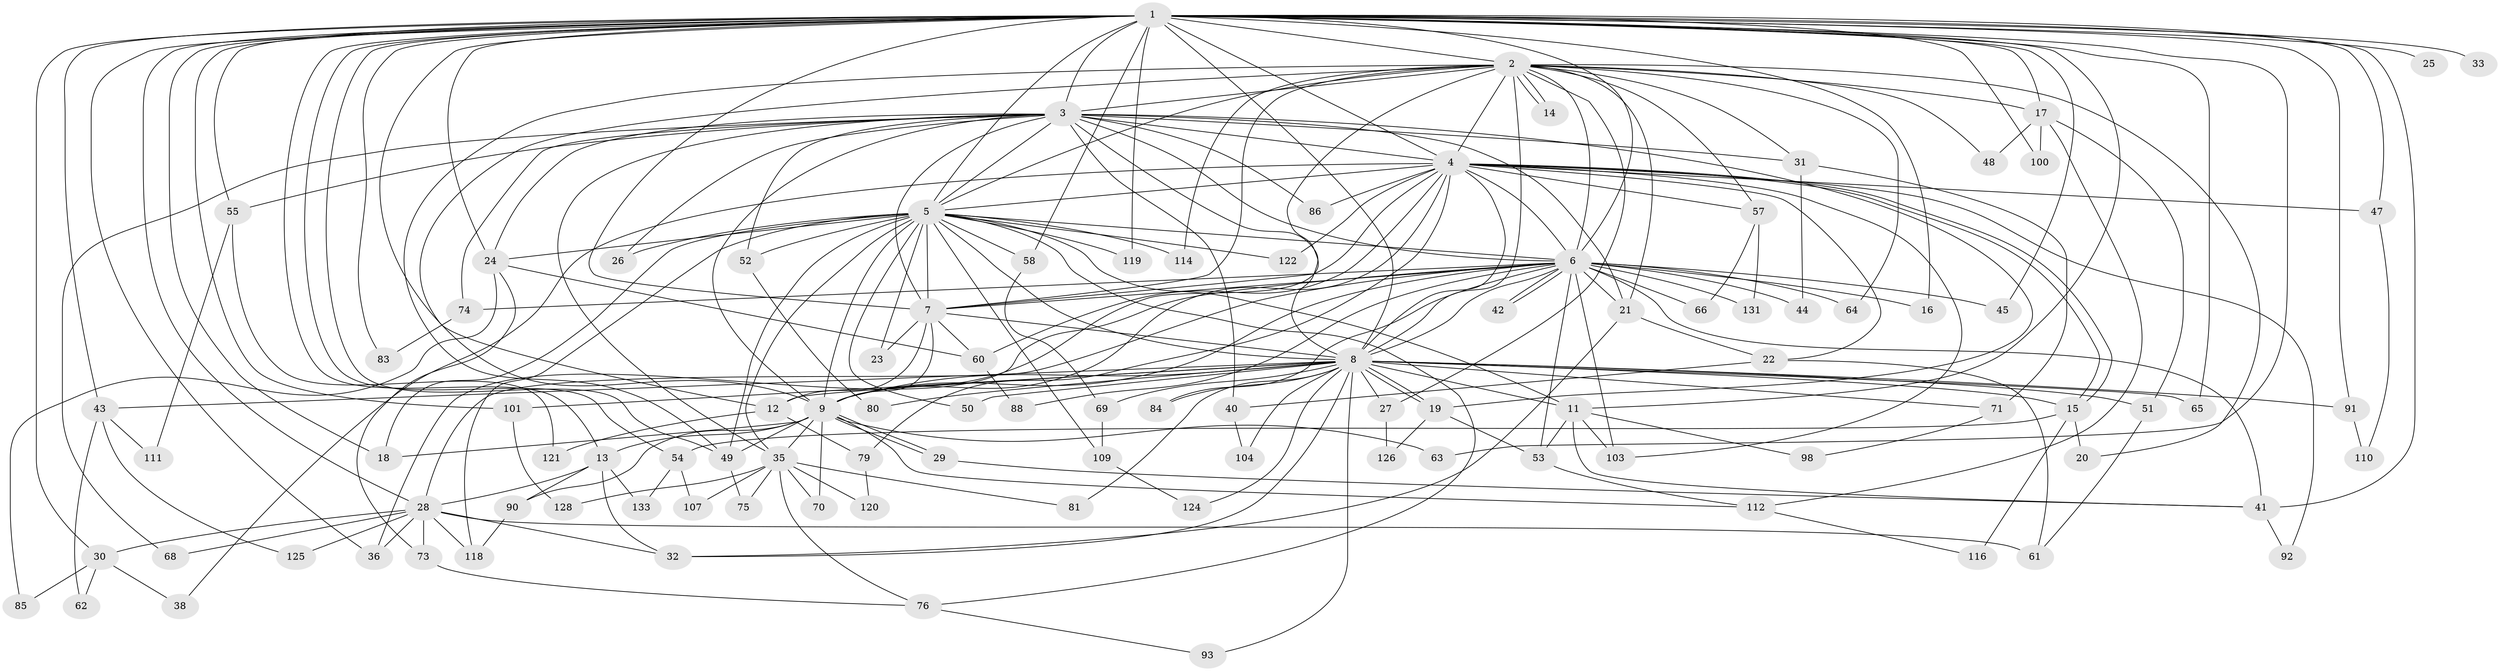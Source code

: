 // Generated by graph-tools (version 1.1) at 2025/23/03/03/25 07:23:48]
// undirected, 102 vertices, 243 edges
graph export_dot {
graph [start="1"]
  node [color=gray90,style=filled];
  1 [super="+10"];
  2 [super="+106"];
  3 [super="+108"];
  4 [super="+87"];
  5 [super="+95"];
  6 [super="+96"];
  7 [super="+46"];
  8 [super="+37"];
  9 [super="+129"];
  11 [super="+94"];
  12 [super="+99"];
  13;
  14;
  15 [super="+67"];
  16;
  17 [super="+113"];
  18 [super="+105"];
  19 [super="+34"];
  20;
  21 [super="+115"];
  22;
  23;
  24 [super="+77"];
  25;
  26;
  27;
  28 [super="+39"];
  29 [super="+89"];
  30;
  31;
  32 [super="+56"];
  33;
  35 [super="+82"];
  36 [super="+130"];
  38;
  40;
  41 [super="+59"];
  42;
  43;
  44;
  45;
  47;
  48;
  49 [super="+72"];
  50;
  51;
  52;
  53 [super="+117"];
  54;
  55;
  57;
  58;
  60;
  61 [super="+78"];
  62;
  63;
  64;
  65;
  66;
  68;
  69;
  70;
  71;
  73;
  74;
  75;
  76 [super="+97"];
  79;
  80;
  81;
  83;
  84;
  85;
  86;
  88;
  90;
  91;
  92;
  93;
  98;
  100;
  101 [super="+102"];
  103 [super="+127"];
  104;
  107;
  109;
  110;
  111;
  112 [super="+132"];
  114;
  116;
  118 [super="+123"];
  119;
  120;
  121;
  122;
  124;
  125;
  126;
  128;
  131;
  133;
  1 -- 2 [weight=2];
  1 -- 3 [weight=2];
  1 -- 4 [weight=2];
  1 -- 5 [weight=2];
  1 -- 6 [weight=3];
  1 -- 7 [weight=2];
  1 -- 8 [weight=2];
  1 -- 9 [weight=2];
  1 -- 11;
  1 -- 25 [weight=2];
  1 -- 30;
  1 -- 33 [weight=2];
  1 -- 41;
  1 -- 54;
  1 -- 58;
  1 -- 63;
  1 -- 101;
  1 -- 119;
  1 -- 65;
  1 -- 13;
  1 -- 16;
  1 -- 17;
  1 -- 83;
  1 -- 24;
  1 -- 91;
  1 -- 100;
  1 -- 43;
  1 -- 45;
  1 -- 47;
  1 -- 49;
  1 -- 55;
  1 -- 36;
  1 -- 18;
  1 -- 28;
  2 -- 3;
  2 -- 4;
  2 -- 5;
  2 -- 6;
  2 -- 7 [weight=2];
  2 -- 8 [weight=2];
  2 -- 9;
  2 -- 14;
  2 -- 14;
  2 -- 17;
  2 -- 20;
  2 -- 21;
  2 -- 27;
  2 -- 31;
  2 -- 48;
  2 -- 57;
  2 -- 64;
  2 -- 114;
  2 -- 12;
  2 -- 49;
  3 -- 4 [weight=2];
  3 -- 5;
  3 -- 6;
  3 -- 7;
  3 -- 8;
  3 -- 9;
  3 -- 26;
  3 -- 31;
  3 -- 40;
  3 -- 52;
  3 -- 55;
  3 -- 68;
  3 -- 74;
  3 -- 86;
  3 -- 35;
  3 -- 24;
  3 -- 21;
  3 -- 19;
  4 -- 5;
  4 -- 6;
  4 -- 7;
  4 -- 8;
  4 -- 9;
  4 -- 15;
  4 -- 15;
  4 -- 22;
  4 -- 38;
  4 -- 47;
  4 -- 57;
  4 -- 79;
  4 -- 86;
  4 -- 92;
  4 -- 122;
  4 -- 60;
  4 -- 103;
  5 -- 6;
  5 -- 7;
  5 -- 8;
  5 -- 9;
  5 -- 11;
  5 -- 18 [weight=2];
  5 -- 23;
  5 -- 24;
  5 -- 26;
  5 -- 35;
  5 -- 49;
  5 -- 50;
  5 -- 52;
  5 -- 58;
  5 -- 76;
  5 -- 109;
  5 -- 114;
  5 -- 118;
  5 -- 119;
  5 -- 122;
  6 -- 7;
  6 -- 8;
  6 -- 9;
  6 -- 16;
  6 -- 21;
  6 -- 28;
  6 -- 36;
  6 -- 42;
  6 -- 42;
  6 -- 44;
  6 -- 45;
  6 -- 53;
  6 -- 64;
  6 -- 66;
  6 -- 74;
  6 -- 84;
  6 -- 88;
  6 -- 103;
  6 -- 131;
  6 -- 41;
  7 -- 8;
  7 -- 9;
  7 -- 12;
  7 -- 23;
  7 -- 60;
  8 -- 9;
  8 -- 12;
  8 -- 19;
  8 -- 19;
  8 -- 27;
  8 -- 43;
  8 -- 50;
  8 -- 51;
  8 -- 69;
  8 -- 71;
  8 -- 80;
  8 -- 81;
  8 -- 84;
  8 -- 91;
  8 -- 93;
  8 -- 104;
  8 -- 124;
  8 -- 65;
  8 -- 32;
  8 -- 101 [weight=2];
  8 -- 15;
  8 -- 11;
  9 -- 13;
  9 -- 18;
  9 -- 29;
  9 -- 29;
  9 -- 35;
  9 -- 63;
  9 -- 70;
  9 -- 90;
  9 -- 112;
  9 -- 49;
  11 -- 41;
  11 -- 98;
  11 -- 103;
  11 -- 53;
  12 -- 79;
  12 -- 121;
  13 -- 28;
  13 -- 32;
  13 -- 90;
  13 -- 133;
  15 -- 20;
  15 -- 54;
  15 -- 116;
  17 -- 48;
  17 -- 51 [weight=2];
  17 -- 100;
  17 -- 112;
  19 -- 53;
  19 -- 126;
  21 -- 22;
  21 -- 32;
  22 -- 40;
  22 -- 61;
  24 -- 60;
  24 -- 73;
  24 -- 85;
  27 -- 126;
  28 -- 30;
  28 -- 36;
  28 -- 68;
  28 -- 73;
  28 -- 125;
  28 -- 32;
  28 -- 118;
  28 -- 61;
  29 -- 41;
  30 -- 38;
  30 -- 62;
  30 -- 85;
  31 -- 44;
  31 -- 71;
  35 -- 70;
  35 -- 75;
  35 -- 81;
  35 -- 120;
  35 -- 128;
  35 -- 107;
  35 -- 76;
  40 -- 104;
  41 -- 92;
  43 -- 62;
  43 -- 111;
  43 -- 125;
  47 -- 110;
  49 -- 75;
  51 -- 61;
  52 -- 80;
  53 -- 112;
  54 -- 107;
  54 -- 133;
  55 -- 111;
  55 -- 121;
  57 -- 66;
  57 -- 131;
  58 -- 69;
  60 -- 88;
  69 -- 109;
  71 -- 98;
  73 -- 76;
  74 -- 83;
  76 -- 93;
  79 -- 120;
  90 -- 118;
  91 -- 110;
  101 -- 128;
  109 -- 124;
  112 -- 116;
}
